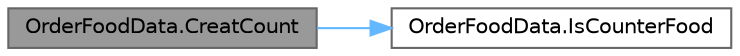 digraph "OrderFoodData.CreatCount"
{
 // LATEX_PDF_SIZE
  bgcolor="transparent";
  edge [fontname=Helvetica,fontsize=10,labelfontname=Helvetica,labelfontsize=10];
  node [fontname=Helvetica,fontsize=10,shape=box,height=0.2,width=0.4];
  rankdir="LR";
  Node1 [id="Node000001",label="OrderFoodData.CreatCount",height=0.2,width=0.4,color="gray40", fillcolor="grey60", style="filled", fontcolor="black",tooltip="作成時間をカウントする"];
  Node1 -> Node2 [id="edge1_Node000001_Node000002",color="steelblue1",style="solid",tooltip=" "];
  Node2 [id="Node000002",label="OrderFoodData.IsCounterFood",height=0.2,width=0.4,color="grey40", fillcolor="white", style="filled",URL="$class_order_food_data.html#aa3c9ac681af1fb57bf87dddf8bdf1990",tooltip="カウンターに設置されている料理かどうか"];
}
